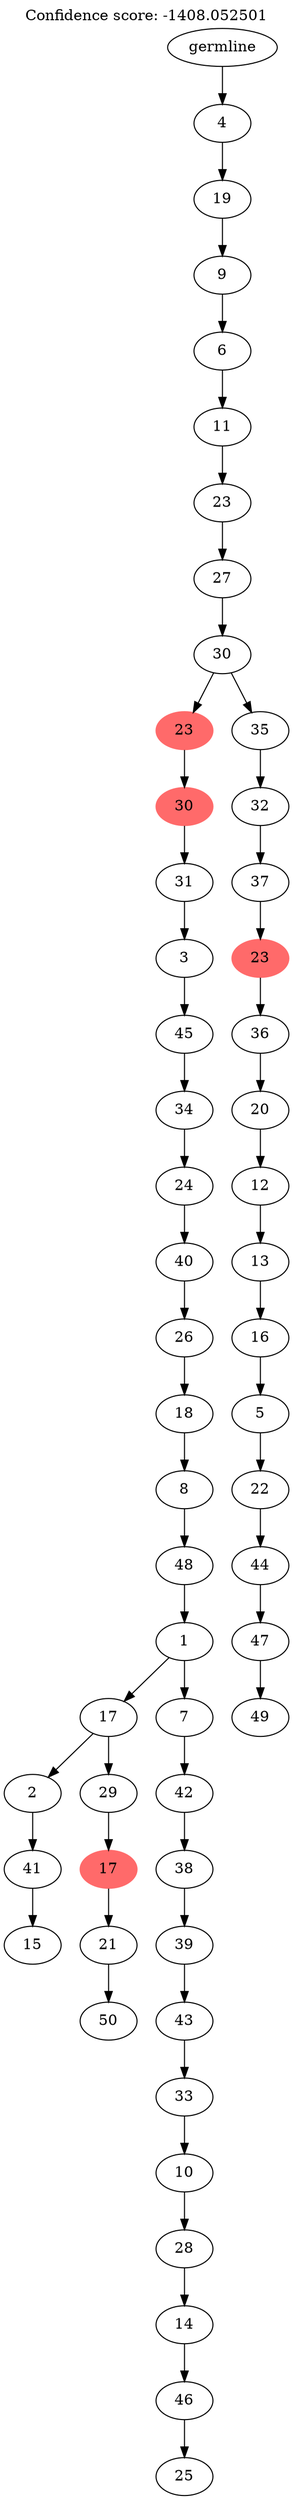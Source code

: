 digraph g {
	"53" -> "54";
	"54" [label="15"];
	"52" -> "53";
	"53" [label="41"];
	"50" -> "51";
	"51" [label="50"];
	"49" -> "50";
	"50" [label="21"];
	"48" -> "49";
	"49" [color=indianred1, style=filled, label="17"];
	"47" -> "48";
	"48" [label="29"];
	"47" -> "52";
	"52" [label="2"];
	"45" -> "46";
	"46" [label="25"];
	"44" -> "45";
	"45" [label="46"];
	"43" -> "44";
	"44" [label="14"];
	"42" -> "43";
	"43" [label="28"];
	"41" -> "42";
	"42" [label="10"];
	"40" -> "41";
	"41" [label="33"];
	"39" -> "40";
	"40" [label="43"];
	"38" -> "39";
	"39" [label="39"];
	"37" -> "38";
	"38" [label="38"];
	"36" -> "37";
	"37" [label="42"];
	"35" -> "36";
	"36" [label="7"];
	"35" -> "47";
	"47" [label="17"];
	"34" -> "35";
	"35" [label="1"];
	"33" -> "34";
	"34" [label="48"];
	"32" -> "33";
	"33" [label="8"];
	"31" -> "32";
	"32" [label="18"];
	"30" -> "31";
	"31" [label="26"];
	"29" -> "30";
	"30" [label="40"];
	"28" -> "29";
	"29" [label="24"];
	"27" -> "28";
	"28" [label="34"];
	"26" -> "27";
	"27" [label="45"];
	"25" -> "26";
	"26" [label="3"];
	"24" -> "25";
	"25" [label="31"];
	"23" -> "24";
	"24" [color=indianred1, style=filled, label="30"];
	"21" -> "22";
	"22" [label="49"];
	"20" -> "21";
	"21" [label="47"];
	"19" -> "20";
	"20" [label="44"];
	"18" -> "19";
	"19" [label="22"];
	"17" -> "18";
	"18" [label="5"];
	"16" -> "17";
	"17" [label="16"];
	"15" -> "16";
	"16" [label="13"];
	"14" -> "15";
	"15" [label="12"];
	"13" -> "14";
	"14" [label="20"];
	"12" -> "13";
	"13" [label="36"];
	"11" -> "12";
	"12" [color=indianred1, style=filled, label="23"];
	"10" -> "11";
	"11" [label="37"];
	"9" -> "10";
	"10" [label="32"];
	"8" -> "9";
	"9" [label="35"];
	"8" -> "23";
	"23" [color=indianred1, style=filled, label="23"];
	"7" -> "8";
	"8" [label="30"];
	"6" -> "7";
	"7" [label="27"];
	"5" -> "6";
	"6" [label="23"];
	"4" -> "5";
	"5" [label="11"];
	"3" -> "4";
	"4" [label="6"];
	"2" -> "3";
	"3" [label="9"];
	"1" -> "2";
	"2" [label="19"];
	"0" -> "1";
	"1" [label="4"];
	"0" [label="germline"];
	labelloc="t";
	label="Confidence score: -1408.052501";
}
